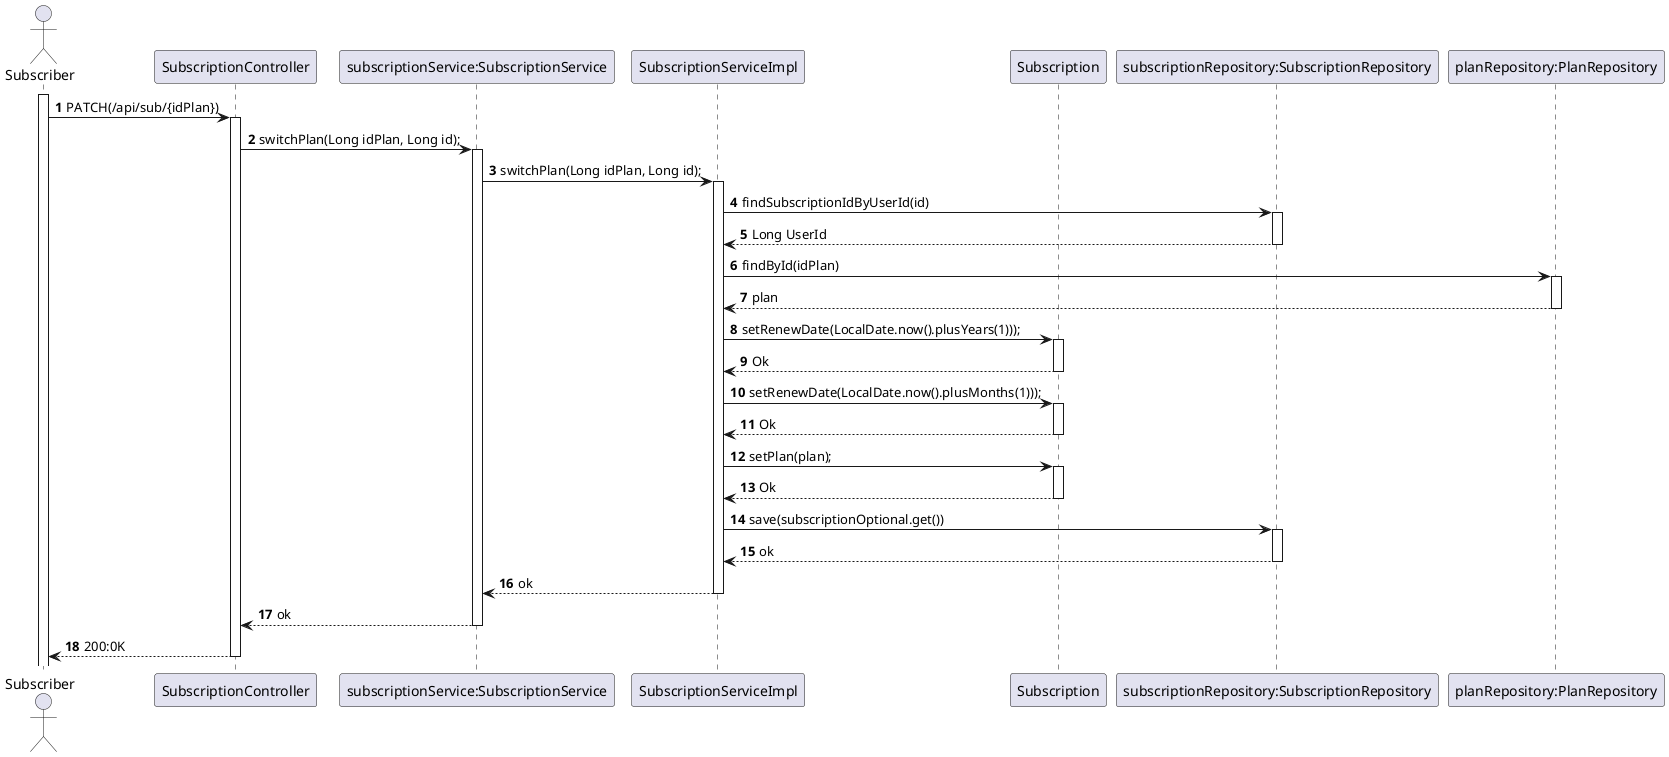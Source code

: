 @startuml
'https://plantuml.com/sequence-diagram


autoactivate on

autonumber

actor "Subscriber" as User
participant "SubscriptionController" as Ctrl
participant "subscriptionService:SubscriptionService" as Service
participant "SubscriptionServiceImpl" as Impl
participant "Subscription" as Subscription
participant "subscriptionRepository:SubscriptionRepository" as Repo
participant "planRepository:PlanRepository" as PlanRepo


activate User

User -> Ctrl: PATCH(/api/sub/{idPlan})
Ctrl -> Service: switchPlan(Long idPlan, Long id);
Service -> Impl: switchPlan(Long idPlan, Long id);
Impl -> Repo: findSubscriptionIdByUserId(id)
Repo--> Impl: Long UserId
Impl -> PlanRepo : findById(idPlan)
PlanRepo --> Impl: plan
Impl -> Subscription:  setRenewDate(LocalDate.now().plusYears(1)));
Subscription --> Impl: Ok
Impl -> Subscription: setRenewDate(LocalDate.now().plusMonths(1)));
Subscription --> Impl: Ok
Impl -> Subscription: setPlan(plan);
Subscription --> Impl: Ok
Impl -> Repo: save(subscriptionOptional.get())
Repo --> Impl: ok
Impl --> Service: ok
Service --> Ctrl: ok
Ctrl --> User: 200:0K
@enduml
